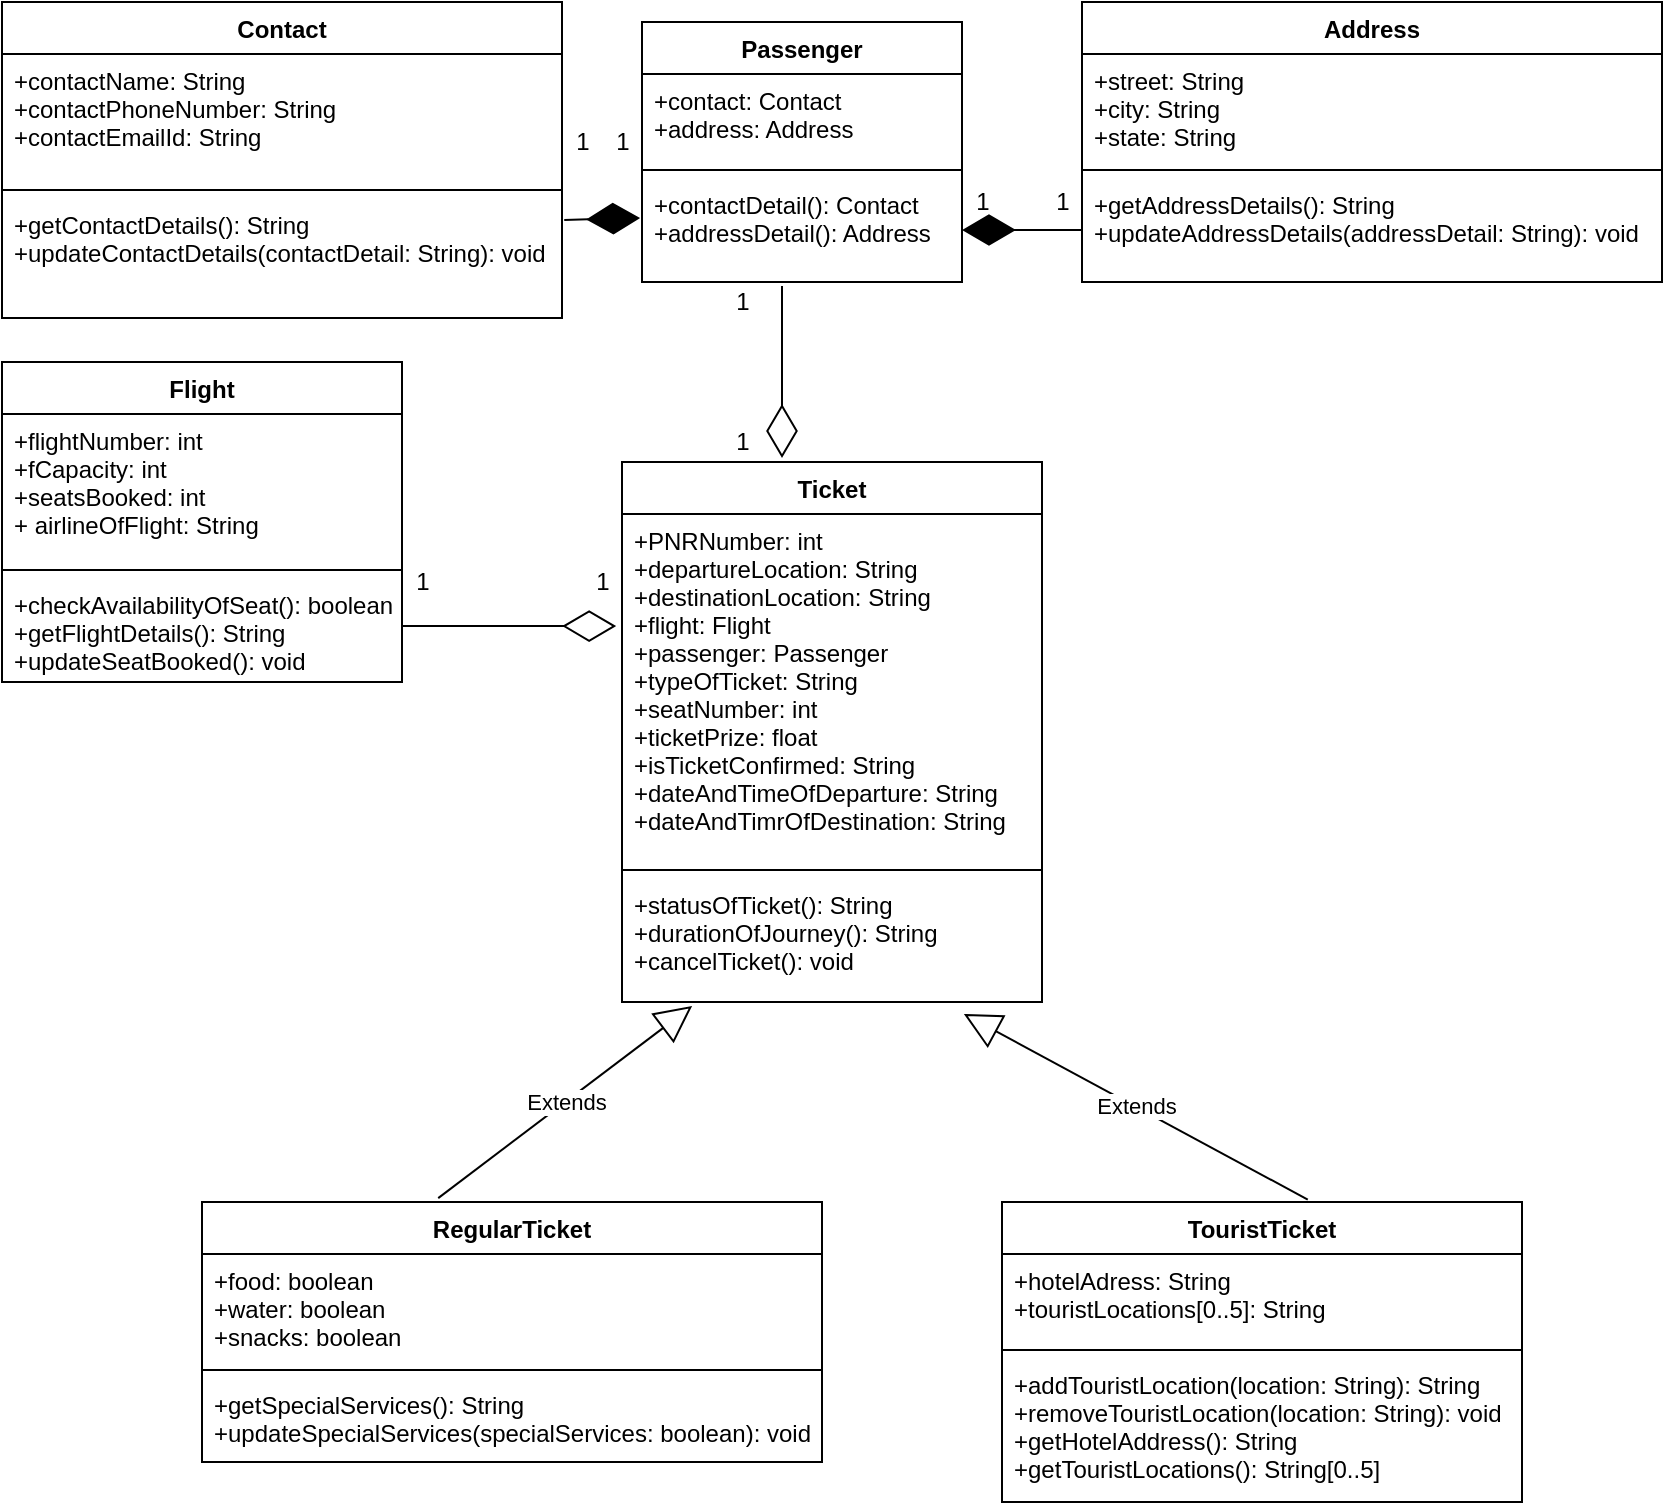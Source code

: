<mxfile version="13.9.8" type="device"><diagram id="NJfsfS6Lr8CpsmKcSiEe" name="Page-1"><mxGraphModel dx="1108" dy="520" grid="1" gridSize="10" guides="1" tooltips="1" connect="1" arrows="1" fold="1" page="1" pageScale="1" pageWidth="850" pageHeight="1100" math="0" shadow="0"><root><mxCell id="0"/><mxCell id="1" parent="0"/><mxCell id="pWGszrRenQGNq5e2NYNb-1" value="Contact" style="swimlane;fontStyle=1;align=center;verticalAlign=top;childLayout=stackLayout;horizontal=1;startSize=26;horizontalStack=0;resizeParent=1;resizeParentMax=0;resizeLast=0;collapsible=1;marginBottom=0;" vertex="1" parent="1"><mxGeometry x="10" y="10" width="280" height="158" as="geometry"><mxRectangle x="10" y="10" width="80" height="26" as="alternateBounds"/></mxGeometry></mxCell><mxCell id="pWGszrRenQGNq5e2NYNb-2" value="+contactName: String&#10;+contactPhoneNumber: String&#10;+contactEmailId: String" style="text;strokeColor=none;fillColor=none;align=left;verticalAlign=top;spacingLeft=4;spacingRight=4;overflow=hidden;rotatable=0;points=[[0,0.5],[1,0.5]];portConstraint=eastwest;" vertex="1" parent="pWGszrRenQGNq5e2NYNb-1"><mxGeometry y="26" width="280" height="64" as="geometry"/></mxCell><mxCell id="pWGszrRenQGNq5e2NYNb-3" value="" style="line;strokeWidth=1;fillColor=none;align=left;verticalAlign=middle;spacingTop=-1;spacingLeft=3;spacingRight=3;rotatable=0;labelPosition=right;points=[];portConstraint=eastwest;" vertex="1" parent="pWGszrRenQGNq5e2NYNb-1"><mxGeometry y="90" width="280" height="8" as="geometry"/></mxCell><mxCell id="pWGszrRenQGNq5e2NYNb-4" value="+getContactDetails(): String&#10;+updateContactDetails(contactDetail: String): void" style="text;strokeColor=none;fillColor=none;align=left;verticalAlign=top;spacingLeft=4;spacingRight=4;overflow=hidden;rotatable=0;points=[[0,0.5],[1,0.5]];portConstraint=eastwest;" vertex="1" parent="pWGszrRenQGNq5e2NYNb-1"><mxGeometry y="98" width="280" height="60" as="geometry"/></mxCell><mxCell id="pWGszrRenQGNq5e2NYNb-9" value="Passenger" style="swimlane;fontStyle=1;align=center;verticalAlign=top;childLayout=stackLayout;horizontal=1;startSize=26;horizontalStack=0;resizeParent=1;resizeParentMax=0;resizeLast=0;collapsible=1;marginBottom=0;" vertex="1" parent="1"><mxGeometry x="330" y="20" width="160" height="130" as="geometry"><mxRectangle x="330" y="20" width="90" height="26" as="alternateBounds"/></mxGeometry></mxCell><mxCell id="pWGszrRenQGNq5e2NYNb-10" value="+contact: Contact&#10;+address: Address" style="text;strokeColor=none;fillColor=none;align=left;verticalAlign=top;spacingLeft=4;spacingRight=4;overflow=hidden;rotatable=0;points=[[0,0.5],[1,0.5]];portConstraint=eastwest;" vertex="1" parent="pWGszrRenQGNq5e2NYNb-9"><mxGeometry y="26" width="160" height="44" as="geometry"/></mxCell><mxCell id="pWGszrRenQGNq5e2NYNb-11" value="" style="line;strokeWidth=1;fillColor=none;align=left;verticalAlign=middle;spacingTop=-1;spacingLeft=3;spacingRight=3;rotatable=0;labelPosition=right;points=[];portConstraint=eastwest;" vertex="1" parent="pWGszrRenQGNq5e2NYNb-9"><mxGeometry y="70" width="160" height="8" as="geometry"/></mxCell><mxCell id="pWGszrRenQGNq5e2NYNb-12" value="+contactDetail(): Contact&#10;+addressDetail(): Address" style="text;strokeColor=none;fillColor=none;align=left;verticalAlign=top;spacingLeft=4;spacingRight=4;overflow=hidden;rotatable=0;points=[[0,0.5],[1,0.5]];portConstraint=eastwest;" vertex="1" parent="pWGszrRenQGNq5e2NYNb-9"><mxGeometry y="78" width="160" height="52" as="geometry"/></mxCell><mxCell id="pWGszrRenQGNq5e2NYNb-13" value="Address" style="swimlane;fontStyle=1;align=center;verticalAlign=top;childLayout=stackLayout;horizontal=1;startSize=26;horizontalStack=0;resizeParent=1;resizeParentMax=0;resizeLast=0;collapsible=1;marginBottom=0;" vertex="1" parent="1"><mxGeometry x="550" y="10" width="290" height="140" as="geometry"><mxRectangle x="550" y="10" width="80" height="26" as="alternateBounds"/></mxGeometry></mxCell><mxCell id="pWGszrRenQGNq5e2NYNb-14" value="+street: String&#10;+city: String&#10;+state: String" style="text;strokeColor=none;fillColor=none;align=left;verticalAlign=top;spacingLeft=4;spacingRight=4;overflow=hidden;rotatable=0;points=[[0,0.5],[1,0.5]];portConstraint=eastwest;" vertex="1" parent="pWGszrRenQGNq5e2NYNb-13"><mxGeometry y="26" width="290" height="54" as="geometry"/></mxCell><mxCell id="pWGszrRenQGNq5e2NYNb-15" value="" style="line;strokeWidth=1;fillColor=none;align=left;verticalAlign=middle;spacingTop=-1;spacingLeft=3;spacingRight=3;rotatable=0;labelPosition=right;points=[];portConstraint=eastwest;" vertex="1" parent="pWGszrRenQGNq5e2NYNb-13"><mxGeometry y="80" width="290" height="8" as="geometry"/></mxCell><mxCell id="pWGszrRenQGNq5e2NYNb-16" value="+getAddressDetails(): String&#10;+updateAddressDetails(addressDetail: String): void" style="text;strokeColor=none;fillColor=none;align=left;verticalAlign=top;spacingLeft=4;spacingRight=4;overflow=hidden;rotatable=0;points=[[0,0.5],[1,0.5]];portConstraint=eastwest;" vertex="1" parent="pWGszrRenQGNq5e2NYNb-13"><mxGeometry y="88" width="290" height="52" as="geometry"/></mxCell><mxCell id="pWGszrRenQGNq5e2NYNb-17" value="Flight" style="swimlane;fontStyle=1;align=center;verticalAlign=top;childLayout=stackLayout;horizontal=1;startSize=26;horizontalStack=0;resizeParent=1;resizeParentMax=0;resizeLast=0;collapsible=1;marginBottom=0;" vertex="1" parent="1"><mxGeometry x="10" y="190" width="200" height="160" as="geometry"><mxRectangle x="10" y="190" width="70" height="26" as="alternateBounds"/></mxGeometry></mxCell><mxCell id="pWGszrRenQGNq5e2NYNb-18" value="+flightNumber: int&#10;+fCapacity: int&#10;+seatsBooked: int&#10;+ airlineOfFlight: String&#10;" style="text;strokeColor=none;fillColor=none;align=left;verticalAlign=top;spacingLeft=4;spacingRight=4;overflow=hidden;rotatable=0;points=[[0,0.5],[1,0.5]];portConstraint=eastwest;" vertex="1" parent="pWGszrRenQGNq5e2NYNb-17"><mxGeometry y="26" width="200" height="74" as="geometry"/></mxCell><mxCell id="pWGszrRenQGNq5e2NYNb-19" value="" style="line;strokeWidth=1;fillColor=none;align=left;verticalAlign=middle;spacingTop=-1;spacingLeft=3;spacingRight=3;rotatable=0;labelPosition=right;points=[];portConstraint=eastwest;" vertex="1" parent="pWGszrRenQGNq5e2NYNb-17"><mxGeometry y="100" width="200" height="8" as="geometry"/></mxCell><mxCell id="pWGszrRenQGNq5e2NYNb-20" value="+checkAvailabilityOfSeat(): boolean&#10;+getFlightDetails(): String&#10;+updateSeatBooked(): void" style="text;strokeColor=none;fillColor=none;align=left;verticalAlign=top;spacingLeft=4;spacingRight=4;overflow=hidden;rotatable=0;points=[[0,0.5],[1,0.5]];portConstraint=eastwest;" vertex="1" parent="pWGszrRenQGNq5e2NYNb-17"><mxGeometry y="108" width="200" height="52" as="geometry"/></mxCell><mxCell id="pWGszrRenQGNq5e2NYNb-21" value="Ticket" style="swimlane;fontStyle=1;align=center;verticalAlign=top;childLayout=stackLayout;horizontal=1;startSize=26;horizontalStack=0;resizeParent=1;resizeParentMax=0;resizeLast=0;collapsible=1;marginBottom=0;" vertex="1" parent="1"><mxGeometry x="320" y="240" width="210" height="270" as="geometry"><mxRectangle x="400" y="240" width="70" height="26" as="alternateBounds"/></mxGeometry></mxCell><mxCell id="pWGszrRenQGNq5e2NYNb-22" value="+PNRNumber: int&#10;+departureLocation: String&#10;+destinationLocation: String&#10;+flight: Flight&#10;+passenger: Passenger&#10;+typeOfTicket: String&#10;+seatNumber: int&#10;+ticketPrize: float&#10;+isTicketConfirmed: String&#10;+dateAndTimeOfDeparture: String&#10;+dateAndTimrOfDestination: String" style="text;strokeColor=none;fillColor=none;align=left;verticalAlign=top;spacingLeft=4;spacingRight=4;overflow=hidden;rotatable=0;points=[[0,0.5],[1,0.5]];portConstraint=eastwest;" vertex="1" parent="pWGszrRenQGNq5e2NYNb-21"><mxGeometry y="26" width="210" height="174" as="geometry"/></mxCell><mxCell id="pWGszrRenQGNq5e2NYNb-23" value="" style="line;strokeWidth=1;fillColor=none;align=left;verticalAlign=middle;spacingTop=-1;spacingLeft=3;spacingRight=3;rotatable=0;labelPosition=right;points=[];portConstraint=eastwest;" vertex="1" parent="pWGszrRenQGNq5e2NYNb-21"><mxGeometry y="200" width="210" height="8" as="geometry"/></mxCell><mxCell id="pWGszrRenQGNq5e2NYNb-24" value="+statusOfTicket(): String&#10;+durationOfJourney(): String&#10;+cancelTicket(): void" style="text;strokeColor=none;fillColor=none;align=left;verticalAlign=top;spacingLeft=4;spacingRight=4;overflow=hidden;rotatable=0;points=[[0,0.5],[1,0.5]];portConstraint=eastwest;" vertex="1" parent="pWGszrRenQGNq5e2NYNb-21"><mxGeometry y="208" width="210" height="62" as="geometry"/></mxCell><mxCell id="pWGszrRenQGNq5e2NYNb-25" value="TouristTicket" style="swimlane;fontStyle=1;align=center;verticalAlign=top;childLayout=stackLayout;horizontal=1;startSize=26;horizontalStack=0;resizeParent=1;resizeParentMax=0;resizeLast=0;collapsible=1;marginBottom=0;" vertex="1" parent="1"><mxGeometry x="510" y="610" width="260" height="150" as="geometry"><mxRectangle x="580" y="610" width="100" height="26" as="alternateBounds"/></mxGeometry></mxCell><mxCell id="pWGszrRenQGNq5e2NYNb-26" value="+hotelAdress: String&#10;+touristLocations[0..5]: String&#10;" style="text;strokeColor=none;fillColor=none;align=left;verticalAlign=top;spacingLeft=4;spacingRight=4;overflow=hidden;rotatable=0;points=[[0,0.5],[1,0.5]];portConstraint=eastwest;" vertex="1" parent="pWGszrRenQGNq5e2NYNb-25"><mxGeometry y="26" width="260" height="44" as="geometry"/></mxCell><mxCell id="pWGszrRenQGNq5e2NYNb-27" value="" style="line;strokeWidth=1;fillColor=none;align=left;verticalAlign=middle;spacingTop=-1;spacingLeft=3;spacingRight=3;rotatable=0;labelPosition=right;points=[];portConstraint=eastwest;" vertex="1" parent="pWGszrRenQGNq5e2NYNb-25"><mxGeometry y="70" width="260" height="8" as="geometry"/></mxCell><mxCell id="pWGszrRenQGNq5e2NYNb-28" value="+addTouristLocation(location: String): String&#10;+removeTouristLocation(location: String): void&#10;+getHotelAddress(): String&#10;+getTouristLocations(): String[0..5]" style="text;strokeColor=none;fillColor=none;align=left;verticalAlign=top;spacingLeft=4;spacingRight=4;overflow=hidden;rotatable=0;points=[[0,0.5],[1,0.5]];portConstraint=eastwest;" vertex="1" parent="pWGszrRenQGNq5e2NYNb-25"><mxGeometry y="78" width="260" height="72" as="geometry"/></mxCell><mxCell id="pWGszrRenQGNq5e2NYNb-29" value="RegularTicket" style="swimlane;fontStyle=1;align=center;verticalAlign=top;childLayout=stackLayout;horizontal=1;startSize=26;horizontalStack=0;resizeParent=1;resizeParentMax=0;resizeLast=0;collapsible=1;marginBottom=0;" vertex="1" parent="1"><mxGeometry x="110" y="610" width="310" height="130" as="geometry"><mxRectangle x="110" y="610" width="110" height="26" as="alternateBounds"/></mxGeometry></mxCell><mxCell id="pWGszrRenQGNq5e2NYNb-30" value="+food: boolean&#10;+water: boolean&#10;+snacks: boolean&#10;" style="text;strokeColor=none;fillColor=none;align=left;verticalAlign=top;spacingLeft=4;spacingRight=4;overflow=hidden;rotatable=0;points=[[0,0.5],[1,0.5]];portConstraint=eastwest;" vertex="1" parent="pWGszrRenQGNq5e2NYNb-29"><mxGeometry y="26" width="310" height="54" as="geometry"/></mxCell><mxCell id="pWGszrRenQGNq5e2NYNb-31" value="" style="line;strokeWidth=1;fillColor=none;align=left;verticalAlign=middle;spacingTop=-1;spacingLeft=3;spacingRight=3;rotatable=0;labelPosition=right;points=[];portConstraint=eastwest;" vertex="1" parent="pWGszrRenQGNq5e2NYNb-29"><mxGeometry y="80" width="310" height="8" as="geometry"/></mxCell><mxCell id="pWGszrRenQGNq5e2NYNb-32" value="+getSpecialServices(): String&#10;+updateSpecialServices(specialServices: boolean): void" style="text;strokeColor=none;fillColor=none;align=left;verticalAlign=top;spacingLeft=4;spacingRight=4;overflow=hidden;rotatable=0;points=[[0,0.5],[1,0.5]];portConstraint=eastwest;" vertex="1" parent="pWGszrRenQGNq5e2NYNb-29"><mxGeometry y="88" width="310" height="42" as="geometry"/></mxCell><mxCell id="pWGszrRenQGNq5e2NYNb-33" value="" style="endArrow=diamondThin;endFill=1;endSize=24;html=1;exitX=1.004;exitY=0.183;exitDx=0;exitDy=0;exitPerimeter=0;entryX=-0.006;entryY=0.385;entryDx=0;entryDy=0;entryPerimeter=0;" edge="1" parent="1" source="pWGszrRenQGNq5e2NYNb-4" target="pWGszrRenQGNq5e2NYNb-12"><mxGeometry width="160" relative="1" as="geometry"><mxPoint x="287" y="100" as="sourcePoint"/><mxPoint x="330" y="100" as="targetPoint"/><Array as="points"/></mxGeometry></mxCell><mxCell id="pWGszrRenQGNq5e2NYNb-34" value="" style="endArrow=diamondThin;endFill=1;endSize=24;html=1;exitX=0;exitY=0.5;exitDx=0;exitDy=0;entryX=1;entryY=0.5;entryDx=0;entryDy=0;" edge="1" parent="1" source="pWGszrRenQGNq5e2NYNb-16" target="pWGszrRenQGNq5e2NYNb-12"><mxGeometry width="160" relative="1" as="geometry"><mxPoint x="340" y="270" as="sourcePoint"/><mxPoint x="500" y="270" as="targetPoint"/></mxGeometry></mxCell><mxCell id="pWGszrRenQGNq5e2NYNb-39" value="Extends" style="endArrow=block;endSize=16;endFill=0;html=1;exitX=0.381;exitY=-0.015;exitDx=0;exitDy=0;entryX=0.167;entryY=1.032;entryDx=0;entryDy=0;entryPerimeter=0;exitPerimeter=0;" edge="1" parent="1" source="pWGszrRenQGNq5e2NYNb-29" target="pWGszrRenQGNq5e2NYNb-24"><mxGeometry width="160" relative="1" as="geometry"><mxPoint x="340" y="270" as="sourcePoint"/><mxPoint x="500" y="270" as="targetPoint"/></mxGeometry></mxCell><mxCell id="pWGszrRenQGNq5e2NYNb-40" value="Extends" style="endArrow=block;endSize=16;endFill=0;html=1;entryX=0.814;entryY=1.097;entryDx=0;entryDy=0;entryPerimeter=0;exitX=0.588;exitY=-0.008;exitDx=0;exitDy=0;exitPerimeter=0;" edge="1" parent="1" source="pWGszrRenQGNq5e2NYNb-25" target="pWGszrRenQGNq5e2NYNb-24"><mxGeometry width="160" relative="1" as="geometry"><mxPoint x="690" y="370" as="sourcePoint"/><mxPoint x="500" y="270" as="targetPoint"/></mxGeometry></mxCell><mxCell id="pWGszrRenQGNq5e2NYNb-41" value="" style="endArrow=diamondThin;endFill=0;endSize=24;html=1;entryX=-0.014;entryY=0.322;entryDx=0;entryDy=0;entryPerimeter=0;" edge="1" parent="1" target="pWGszrRenQGNq5e2NYNb-22"><mxGeometry width="160" relative="1" as="geometry"><mxPoint x="210" y="322" as="sourcePoint"/><mxPoint x="500" y="270" as="targetPoint"/></mxGeometry></mxCell><mxCell id="pWGszrRenQGNq5e2NYNb-42" value="" style="endArrow=diamondThin;endFill=0;endSize=24;html=1;" edge="1" parent="1"><mxGeometry width="160" relative="1" as="geometry"><mxPoint x="400" y="152" as="sourcePoint"/><mxPoint x="400" y="238" as="targetPoint"/><Array as="points"><mxPoint x="400" y="200"/></Array></mxGeometry></mxCell><mxCell id="pWGszrRenQGNq5e2NYNb-43" value="1" style="text;html=1;align=center;verticalAlign=middle;resizable=0;points=[];autosize=1;" vertex="1" parent="1"><mxGeometry x="290" y="70" width="20" height="20" as="geometry"/></mxCell><mxCell id="pWGszrRenQGNq5e2NYNb-44" value="1" style="text;html=1;align=center;verticalAlign=middle;resizable=0;points=[];autosize=1;" vertex="1" parent="1"><mxGeometry x="310" y="70" width="20" height="20" as="geometry"/></mxCell><mxCell id="pWGszrRenQGNq5e2NYNb-46" value="1" style="text;html=1;align=center;verticalAlign=middle;resizable=0;points=[];autosize=1;" vertex="1" parent="1"><mxGeometry x="490" y="100" width="20" height="20" as="geometry"/></mxCell><mxCell id="pWGszrRenQGNq5e2NYNb-47" value="1" style="text;html=1;align=center;verticalAlign=middle;resizable=0;points=[];autosize=1;" vertex="1" parent="1"><mxGeometry x="530" y="100" width="20" height="20" as="geometry"/></mxCell><mxCell id="pWGszrRenQGNq5e2NYNb-48" value="1" style="text;html=1;align=center;verticalAlign=middle;resizable=0;points=[];autosize=1;" vertex="1" parent="1"><mxGeometry x="370" y="150" width="20" height="20" as="geometry"/></mxCell><mxCell id="pWGszrRenQGNq5e2NYNb-49" value="1" style="text;html=1;align=center;verticalAlign=middle;resizable=0;points=[];autosize=1;" vertex="1" parent="1"><mxGeometry x="370" y="220" width="20" height="20" as="geometry"/></mxCell><mxCell id="pWGszrRenQGNq5e2NYNb-50" value="1" style="text;html=1;align=center;verticalAlign=middle;resizable=0;points=[];autosize=1;" vertex="1" parent="1"><mxGeometry x="210" y="290" width="20" height="20" as="geometry"/></mxCell><mxCell id="pWGszrRenQGNq5e2NYNb-51" value="1" style="text;html=1;align=center;verticalAlign=middle;resizable=0;points=[];autosize=1;" vertex="1" parent="1"><mxGeometry x="300" y="290" width="20" height="20" as="geometry"/></mxCell></root></mxGraphModel></diagram></mxfile>